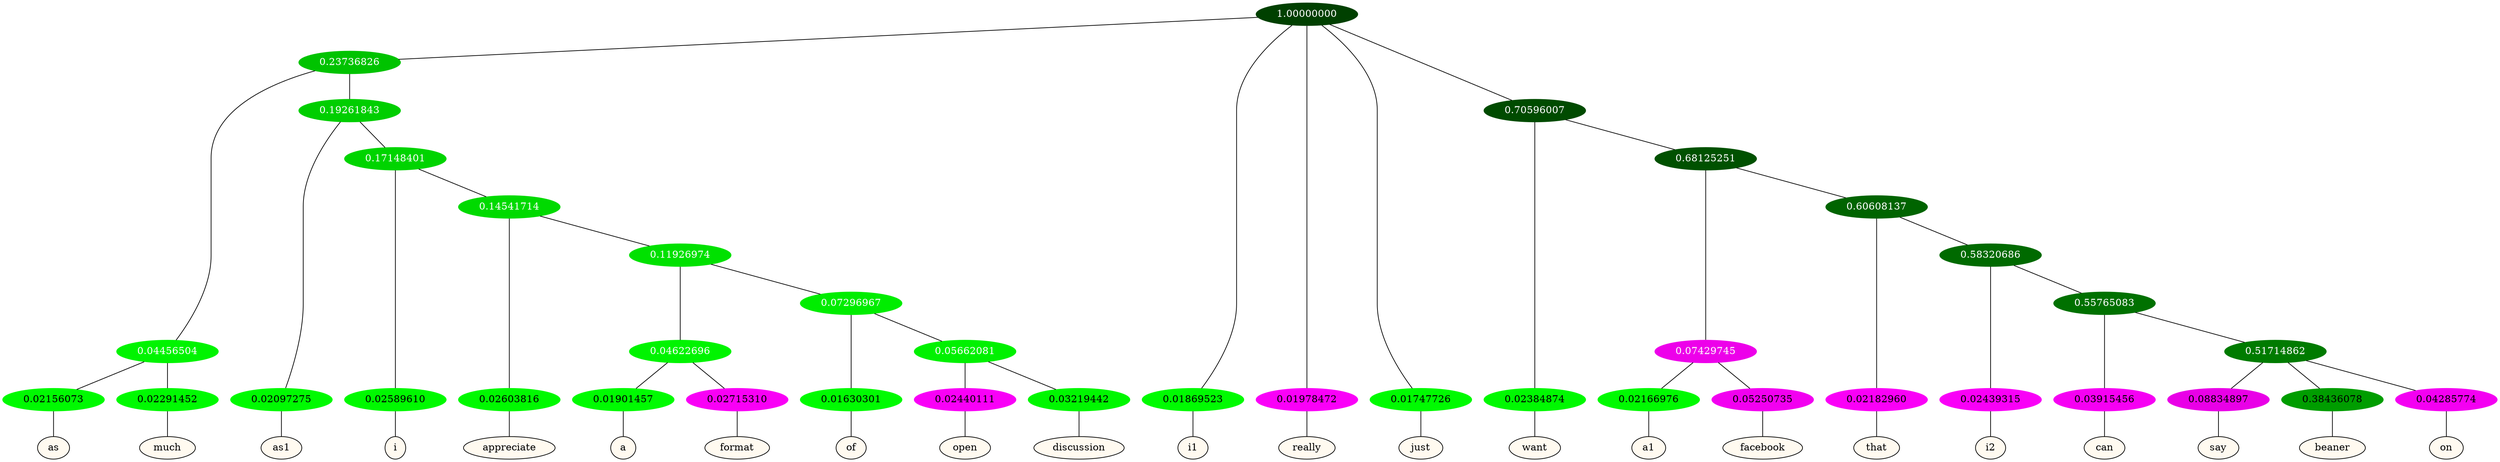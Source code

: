 graph {
	node [format=png height=0.15 nodesep=0.001 ordering=out overlap=prism overlap_scaling=0.01 ranksep=0.001 ratio=0.2 style=filled width=0.15]
	{
		rank=same
		a_w_10 [label=as color=black fillcolor=floralwhite style="filled,solid"]
		a_w_11 [label=much color=black fillcolor=floralwhite style="filled,solid"]
		a_w_12 [label=as1 color=black fillcolor=floralwhite style="filled,solid"]
		a_w_16 [label=i color=black fillcolor=floralwhite style="filled,solid"]
		a_w_22 [label=appreciate color=black fillcolor=floralwhite style="filled,solid"]
		a_w_30 [label=a color=black fillcolor=floralwhite style="filled,solid"]
		a_w_31 [label=format color=black fillcolor=floralwhite style="filled,solid"]
		a_w_32 [label=of color=black fillcolor=floralwhite style="filled,solid"]
		a_w_37 [label=open color=black fillcolor=floralwhite style="filled,solid"]
		a_w_38 [label=discussion color=black fillcolor=floralwhite style="filled,solid"]
		a_w_2 [label=i1 color=black fillcolor=floralwhite style="filled,solid"]
		a_w_3 [label=really color=black fillcolor=floralwhite style="filled,solid"]
		a_w_4 [label=just color=black fillcolor=floralwhite style="filled,solid"]
		a_w_8 [label=want color=black fillcolor=floralwhite style="filled,solid"]
		a_w_18 [label=a1 color=black fillcolor=floralwhite style="filled,solid"]
		a_w_19 [label=facebook color=black fillcolor=floralwhite style="filled,solid"]
		a_w_20 [label=that color=black fillcolor=floralwhite style="filled,solid"]
		a_w_24 [label=i2 color=black fillcolor=floralwhite style="filled,solid"]
		a_w_28 [label=can color=black fillcolor=floralwhite style="filled,solid"]
		a_w_34 [label=say color=black fillcolor=floralwhite style="filled,solid"]
		a_w_35 [label=beaner color=black fillcolor=floralwhite style="filled,solid"]
		a_w_36 [label=on color=black fillcolor=floralwhite style="filled,solid"]
	}
	a_n_10 -- a_w_10
	a_n_11 -- a_w_11
	a_n_12 -- a_w_12
	a_n_16 -- a_w_16
	a_n_22 -- a_w_22
	a_n_30 -- a_w_30
	a_n_31 -- a_w_31
	a_n_32 -- a_w_32
	a_n_37 -- a_w_37
	a_n_38 -- a_w_38
	a_n_2 -- a_w_2
	a_n_3 -- a_w_3
	a_n_4 -- a_w_4
	a_n_8 -- a_w_8
	a_n_18 -- a_w_18
	a_n_19 -- a_w_19
	a_n_20 -- a_w_20
	a_n_24 -- a_w_24
	a_n_28 -- a_w_28
	a_n_34 -- a_w_34
	a_n_35 -- a_w_35
	a_n_36 -- a_w_36
	{
		rank=same
		a_n_10 [label=0.02156073 color="0.334 1.000 0.978" fontcolor=black]
		a_n_11 [label=0.02291452 color="0.334 1.000 0.977" fontcolor=black]
		a_n_12 [label=0.02097275 color="0.334 1.000 0.979" fontcolor=black]
		a_n_16 [label=0.02589610 color="0.334 1.000 0.974" fontcolor=black]
		a_n_22 [label=0.02603816 color="0.334 1.000 0.974" fontcolor=black]
		a_n_30 [label=0.01901457 color="0.334 1.000 0.981" fontcolor=black]
		a_n_31 [label=0.02715310 color="0.835 1.000 0.973" fontcolor=black]
		a_n_32 [label=0.01630301 color="0.334 1.000 0.984" fontcolor=black]
		a_n_37 [label=0.02440111 color="0.835 1.000 0.976" fontcolor=black]
		a_n_38 [label=0.03219442 color="0.334 1.000 0.968" fontcolor=black]
		a_n_2 [label=0.01869523 color="0.334 1.000 0.981" fontcolor=black]
		a_n_3 [label=0.01978472 color="0.835 1.000 0.980" fontcolor=black]
		a_n_4 [label=0.01747726 color="0.334 1.000 0.983" fontcolor=black]
		a_n_8 [label=0.02384874 color="0.334 1.000 0.976" fontcolor=black]
		a_n_18 [label=0.02166976 color="0.334 1.000 0.978" fontcolor=black]
		a_n_19 [label=0.05250735 color="0.835 1.000 0.947" fontcolor=black]
		a_n_20 [label=0.02182960 color="0.835 1.000 0.978" fontcolor=black]
		a_n_24 [label=0.02439315 color="0.835 1.000 0.976" fontcolor=black]
		a_n_28 [label=0.03915456 color="0.835 1.000 0.961" fontcolor=black]
		a_n_34 [label=0.08834897 color="0.835 1.000 0.912" fontcolor=black]
		a_n_35 [label=0.38436078 color="0.334 1.000 0.616" fontcolor=black]
		a_n_36 [label=0.04285774 color="0.835 1.000 0.957" fontcolor=black]
	}
	a_n_0 [label=1.00000000 color="0.334 1.000 0.250" fontcolor=grey99]
	a_n_1 [label=0.23736826 color="0.334 1.000 0.763" fontcolor=grey99]
	a_n_0 -- a_n_1
	a_n_0 -- a_n_2
	a_n_0 -- a_n_3
	a_n_0 -- a_n_4
	a_n_5 [label=0.70596007 color="0.334 1.000 0.294" fontcolor=grey99]
	a_n_0 -- a_n_5
	a_n_6 [label=0.04456504 color="0.334 1.000 0.955" fontcolor=grey99]
	a_n_1 -- a_n_6
	a_n_7 [label=0.19261843 color="0.334 1.000 0.807" fontcolor=grey99]
	a_n_1 -- a_n_7
	a_n_5 -- a_n_8
	a_n_9 [label=0.68125251 color="0.334 1.000 0.319" fontcolor=grey99]
	a_n_5 -- a_n_9
	a_n_6 -- a_n_10
	a_n_6 -- a_n_11
	a_n_7 -- a_n_12
	a_n_13 [label=0.17148401 color="0.334 1.000 0.829" fontcolor=grey99]
	a_n_7 -- a_n_13
	a_n_14 [label=0.07429745 color="0.835 1.000 0.926" fontcolor=grey99]
	a_n_9 -- a_n_14
	a_n_15 [label=0.60608137 color="0.334 1.000 0.394" fontcolor=grey99]
	a_n_9 -- a_n_15
	a_n_13 -- a_n_16
	a_n_17 [label=0.14541714 color="0.334 1.000 0.855" fontcolor=grey99]
	a_n_13 -- a_n_17
	a_n_14 -- a_n_18
	a_n_14 -- a_n_19
	a_n_15 -- a_n_20
	a_n_21 [label=0.58320686 color="0.334 1.000 0.417" fontcolor=grey99]
	a_n_15 -- a_n_21
	a_n_17 -- a_n_22
	a_n_23 [label=0.11926974 color="0.334 1.000 0.881" fontcolor=grey99]
	a_n_17 -- a_n_23
	a_n_21 -- a_n_24
	a_n_25 [label=0.55765083 color="0.334 1.000 0.442" fontcolor=grey99]
	a_n_21 -- a_n_25
	a_n_26 [label=0.04622696 color="0.334 1.000 0.954" fontcolor=grey99]
	a_n_23 -- a_n_26
	a_n_27 [label=0.07296967 color="0.334 1.000 0.927" fontcolor=grey99]
	a_n_23 -- a_n_27
	a_n_25 -- a_n_28
	a_n_29 [label=0.51714862 color="0.334 1.000 0.483" fontcolor=grey99]
	a_n_25 -- a_n_29
	a_n_26 -- a_n_30
	a_n_26 -- a_n_31
	a_n_27 -- a_n_32
	a_n_33 [label=0.05662081 color="0.334 1.000 0.943" fontcolor=grey99]
	a_n_27 -- a_n_33
	a_n_29 -- a_n_34
	a_n_29 -- a_n_35
	a_n_29 -- a_n_36
	a_n_33 -- a_n_37
	a_n_33 -- a_n_38
}
